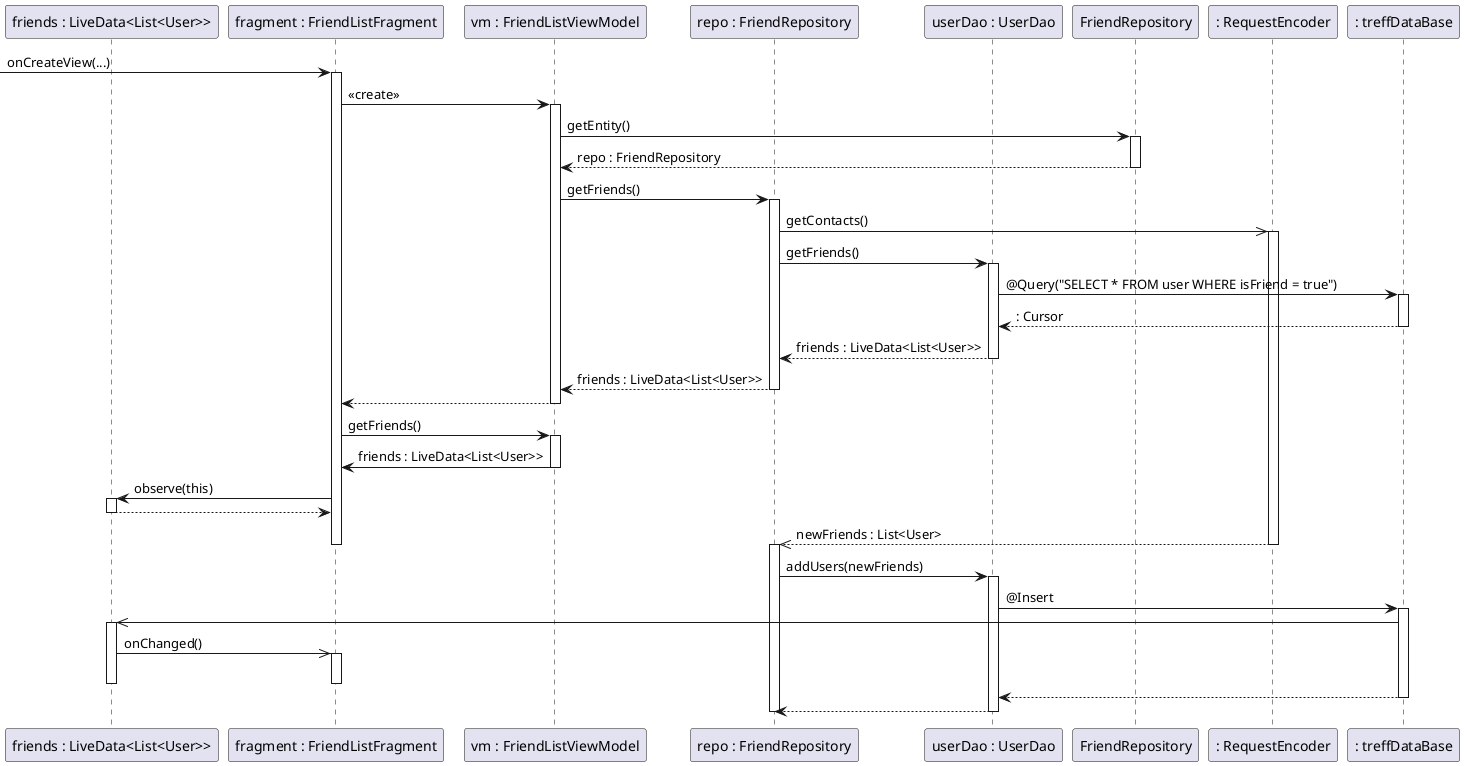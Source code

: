 @startuml
participant "friends : LiveData<List<User>>" as LD
participant "fragment : FriendListFragment" as FLF
participant "vm : FriendListViewModel" as VM
participant "repo : FriendRepository" as REP
participant "userDao : UserDao" as DAO
participant "FriendRepository" as FR
participant ": RequestEncoder" as ENC
participant ": treffDataBase" as DB

-> FLF: onCreateView(...)
activate FLF
FLF -> VM: <<create>>
activate VM
VM -> FR: getEntity()
activate FR
FR --> VM: repo : FriendRepository
deactivate FR
VM -> REP: getFriends()
activate REP
REP ->> ENC: getContacts()
activate ENC
REP -> DAO: getFriends()
activate DAO
DAO -> DB: @Query("SELECT * FROM user WHERE isFriend = true")
activate DB
DB --> DAO: : Cursor
deactivate DB
DAO --> REP: friends : LiveData<List<User>>
deactivate DAO
REP --> VM: friends : LiveData<List<User>>
deactivate REP
VM --> FLF
deactivate VM

FLF -> VM: getFriends()
activate VM
VM -> FLF: friends : LiveData<List<User>>
deactivate VM
FLF -> LD: observe(this)
activate LD
LD --> FLF
deactivate LD

ENC -->> REP: newFriends : List<User>
deactivate FLF
deactivate ENC
activate REP
REP -> DAO:addUsers(newFriends)
activate DAO
DAO -> DB: @Insert
activate DB
DB ->> LD
activate LD
LD ->> FLF: onChanged()
activate FLF
deactivate LD
deactivate FLF
DB --> DAO
deactivate DB
DAO --> REP
deactivate DAO
deactivate REP

@enduml